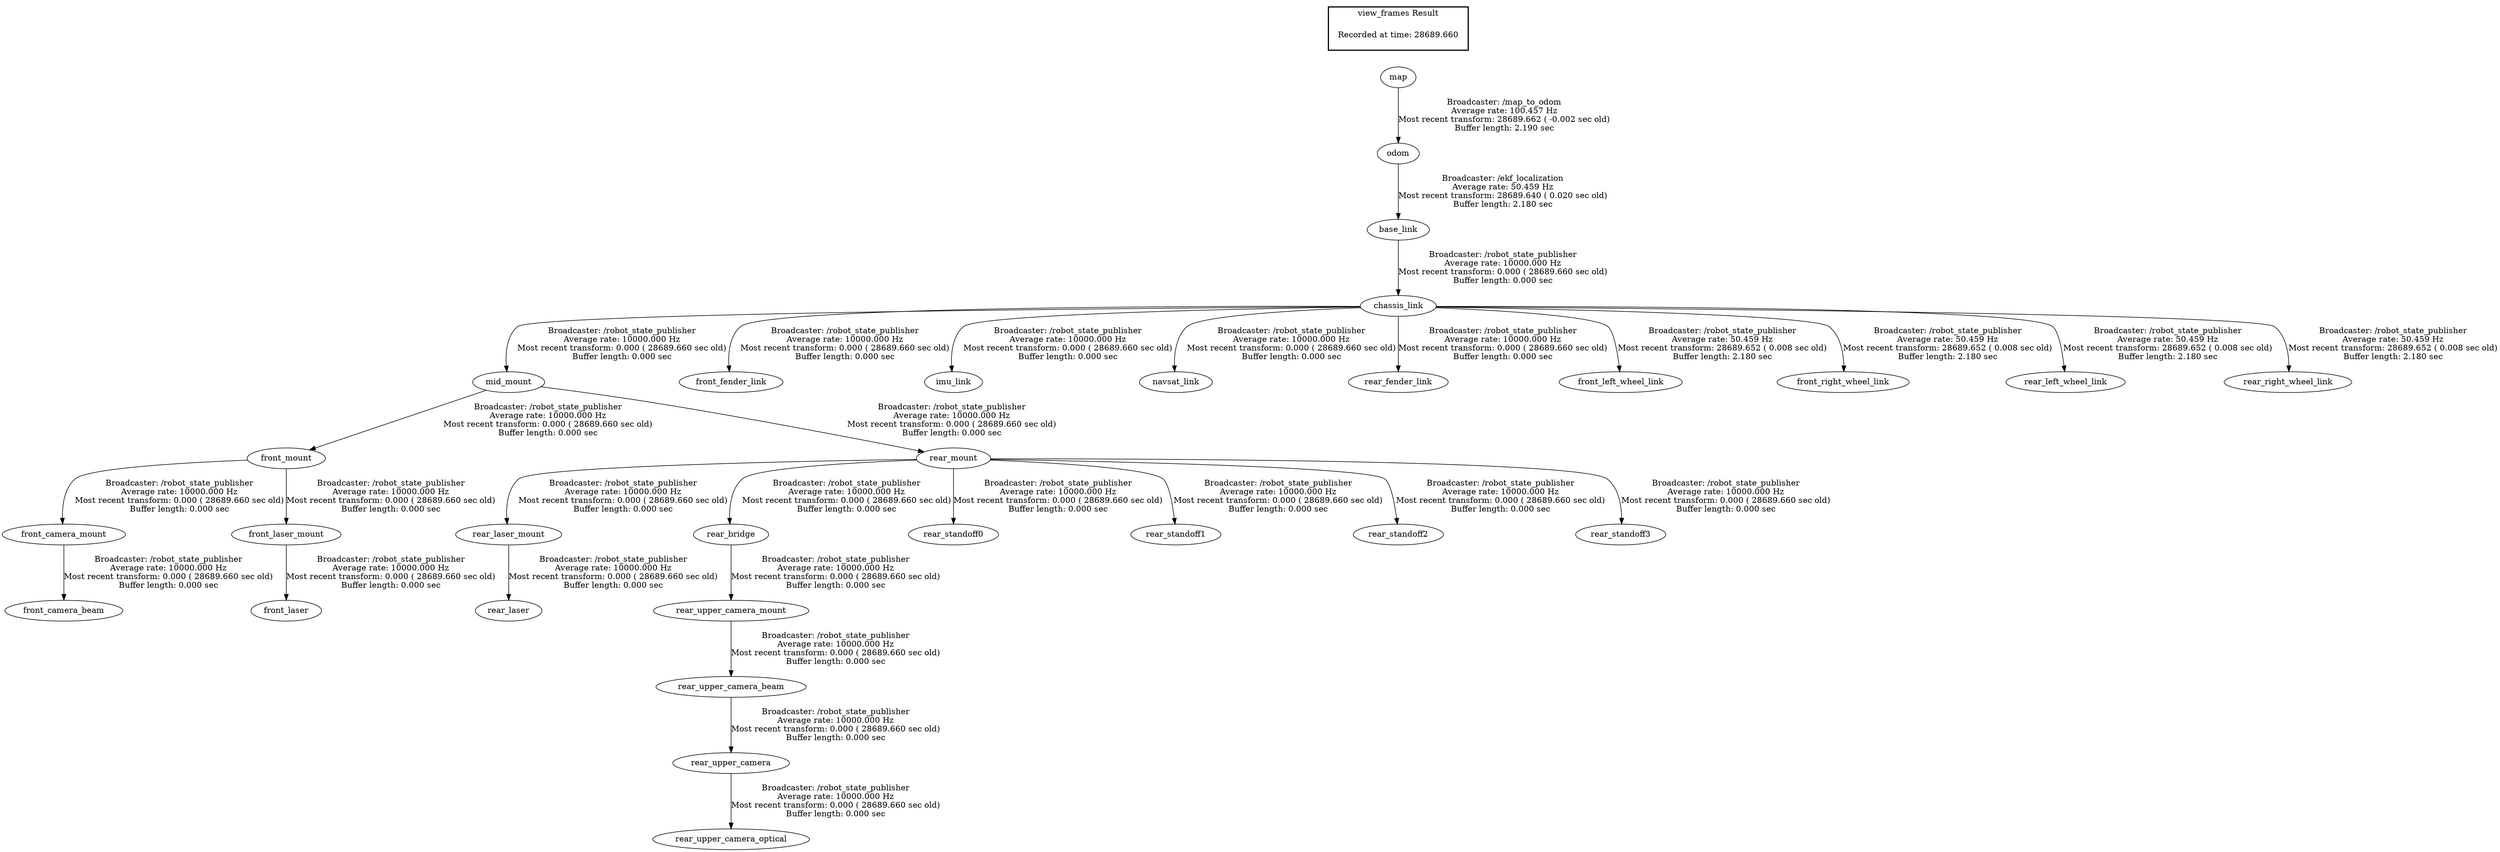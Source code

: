 digraph G {
"base_link" -> "chassis_link"[label="Broadcaster: /robot_state_publisher\nAverage rate: 10000.000 Hz\nMost recent transform: 0.000 ( 28689.660 sec old)\nBuffer length: 0.000 sec\n"];
"odom" -> "base_link"[label="Broadcaster: /ekf_localization\nAverage rate: 50.459 Hz\nMost recent transform: 28689.640 ( 0.020 sec old)\nBuffer length: 2.180 sec\n"];
"front_mount" -> "front_camera_mount"[label="Broadcaster: /robot_state_publisher\nAverage rate: 10000.000 Hz\nMost recent transform: 0.000 ( 28689.660 sec old)\nBuffer length: 0.000 sec\n"];
"mid_mount" -> "front_mount"[label="Broadcaster: /robot_state_publisher\nAverage rate: 10000.000 Hz\nMost recent transform: 0.000 ( 28689.660 sec old)\nBuffer length: 0.000 sec\n"];
"front_camera_mount" -> "front_camera_beam"[label="Broadcaster: /robot_state_publisher\nAverage rate: 10000.000 Hz\nMost recent transform: 0.000 ( 28689.660 sec old)\nBuffer length: 0.000 sec\n"];
"chassis_link" -> "front_fender_link"[label="Broadcaster: /robot_state_publisher\nAverage rate: 10000.000 Hz\nMost recent transform: 0.000 ( 28689.660 sec old)\nBuffer length: 0.000 sec\n"];
"front_laser_mount" -> "front_laser"[label="Broadcaster: /robot_state_publisher\nAverage rate: 10000.000 Hz\nMost recent transform: 0.000 ( 28689.660 sec old)\nBuffer length: 0.000 sec\n"];
"front_mount" -> "front_laser_mount"[label="Broadcaster: /robot_state_publisher\nAverage rate: 10000.000 Hz\nMost recent transform: 0.000 ( 28689.660 sec old)\nBuffer length: 0.000 sec\n"];
"chassis_link" -> "mid_mount"[label="Broadcaster: /robot_state_publisher\nAverage rate: 10000.000 Hz\nMost recent transform: 0.000 ( 28689.660 sec old)\nBuffer length: 0.000 sec\n"];
"chassis_link" -> "imu_link"[label="Broadcaster: /robot_state_publisher\nAverage rate: 10000.000 Hz\nMost recent transform: 0.000 ( 28689.660 sec old)\nBuffer length: 0.000 sec\n"];
"chassis_link" -> "navsat_link"[label="Broadcaster: /robot_state_publisher\nAverage rate: 10000.000 Hz\nMost recent transform: 0.000 ( 28689.660 sec old)\nBuffer length: 0.000 sec\n"];
"chassis_link" -> "rear_fender_link"[label="Broadcaster: /robot_state_publisher\nAverage rate: 10000.000 Hz\nMost recent transform: 0.000 ( 28689.660 sec old)\nBuffer length: 0.000 sec\n"];
"rear_laser_mount" -> "rear_laser"[label="Broadcaster: /robot_state_publisher\nAverage rate: 10000.000 Hz\nMost recent transform: 0.000 ( 28689.660 sec old)\nBuffer length: 0.000 sec\n"];
"rear_mount" -> "rear_laser_mount"[label="Broadcaster: /robot_state_publisher\nAverage rate: 10000.000 Hz\nMost recent transform: 0.000 ( 28689.660 sec old)\nBuffer length: 0.000 sec\n"];
"mid_mount" -> "rear_mount"[label="Broadcaster: /robot_state_publisher\nAverage rate: 10000.000 Hz\nMost recent transform: 0.000 ( 28689.660 sec old)\nBuffer length: 0.000 sec\n"];
"rear_mount" -> "rear_bridge"[label="Broadcaster: /robot_state_publisher\nAverage rate: 10000.000 Hz\nMost recent transform: 0.000 ( 28689.660 sec old)\nBuffer length: 0.000 sec\n"];
"rear_mount" -> "rear_standoff0"[label="Broadcaster: /robot_state_publisher\nAverage rate: 10000.000 Hz\nMost recent transform: 0.000 ( 28689.660 sec old)\nBuffer length: 0.000 sec\n"];
"rear_mount" -> "rear_standoff1"[label="Broadcaster: /robot_state_publisher\nAverage rate: 10000.000 Hz\nMost recent transform: 0.000 ( 28689.660 sec old)\nBuffer length: 0.000 sec\n"];
"rear_mount" -> "rear_standoff2"[label="Broadcaster: /robot_state_publisher\nAverage rate: 10000.000 Hz\nMost recent transform: 0.000 ( 28689.660 sec old)\nBuffer length: 0.000 sec\n"];
"rear_mount" -> "rear_standoff3"[label="Broadcaster: /robot_state_publisher\nAverage rate: 10000.000 Hz\nMost recent transform: 0.000 ( 28689.660 sec old)\nBuffer length: 0.000 sec\n"];
"rear_upper_camera_beam" -> "rear_upper_camera"[label="Broadcaster: /robot_state_publisher\nAverage rate: 10000.000 Hz\nMost recent transform: 0.000 ( 28689.660 sec old)\nBuffer length: 0.000 sec\n"];
"rear_upper_camera_mount" -> "rear_upper_camera_beam"[label="Broadcaster: /robot_state_publisher\nAverage rate: 10000.000 Hz\nMost recent transform: 0.000 ( 28689.660 sec old)\nBuffer length: 0.000 sec\n"];
"rear_bridge" -> "rear_upper_camera_mount"[label="Broadcaster: /robot_state_publisher\nAverage rate: 10000.000 Hz\nMost recent transform: 0.000 ( 28689.660 sec old)\nBuffer length: 0.000 sec\n"];
"rear_upper_camera" -> "rear_upper_camera_optical"[label="Broadcaster: /robot_state_publisher\nAverage rate: 10000.000 Hz\nMost recent transform: 0.000 ( 28689.660 sec old)\nBuffer length: 0.000 sec\n"];
"map" -> "odom"[label="Broadcaster: /map_to_odom\nAverage rate: 100.457 Hz\nMost recent transform: 28689.662 ( -0.002 sec old)\nBuffer length: 2.190 sec\n"];
"chassis_link" -> "front_left_wheel_link"[label="Broadcaster: /robot_state_publisher\nAverage rate: 50.459 Hz\nMost recent transform: 28689.652 ( 0.008 sec old)\nBuffer length: 2.180 sec\n"];
"chassis_link" -> "front_right_wheel_link"[label="Broadcaster: /robot_state_publisher\nAverage rate: 50.459 Hz\nMost recent transform: 28689.652 ( 0.008 sec old)\nBuffer length: 2.180 sec\n"];
"chassis_link" -> "rear_left_wheel_link"[label="Broadcaster: /robot_state_publisher\nAverage rate: 50.459 Hz\nMost recent transform: 28689.652 ( 0.008 sec old)\nBuffer length: 2.180 sec\n"];
"chassis_link" -> "rear_right_wheel_link"[label="Broadcaster: /robot_state_publisher\nAverage rate: 50.459 Hz\nMost recent transform: 28689.652 ( 0.008 sec old)\nBuffer length: 2.180 sec\n"];
edge [style=invis];
 subgraph cluster_legend { style=bold; color=black; label ="view_frames Result";
"Recorded at time: 28689.660"[ shape=plaintext ] ;
 }->"map";
}